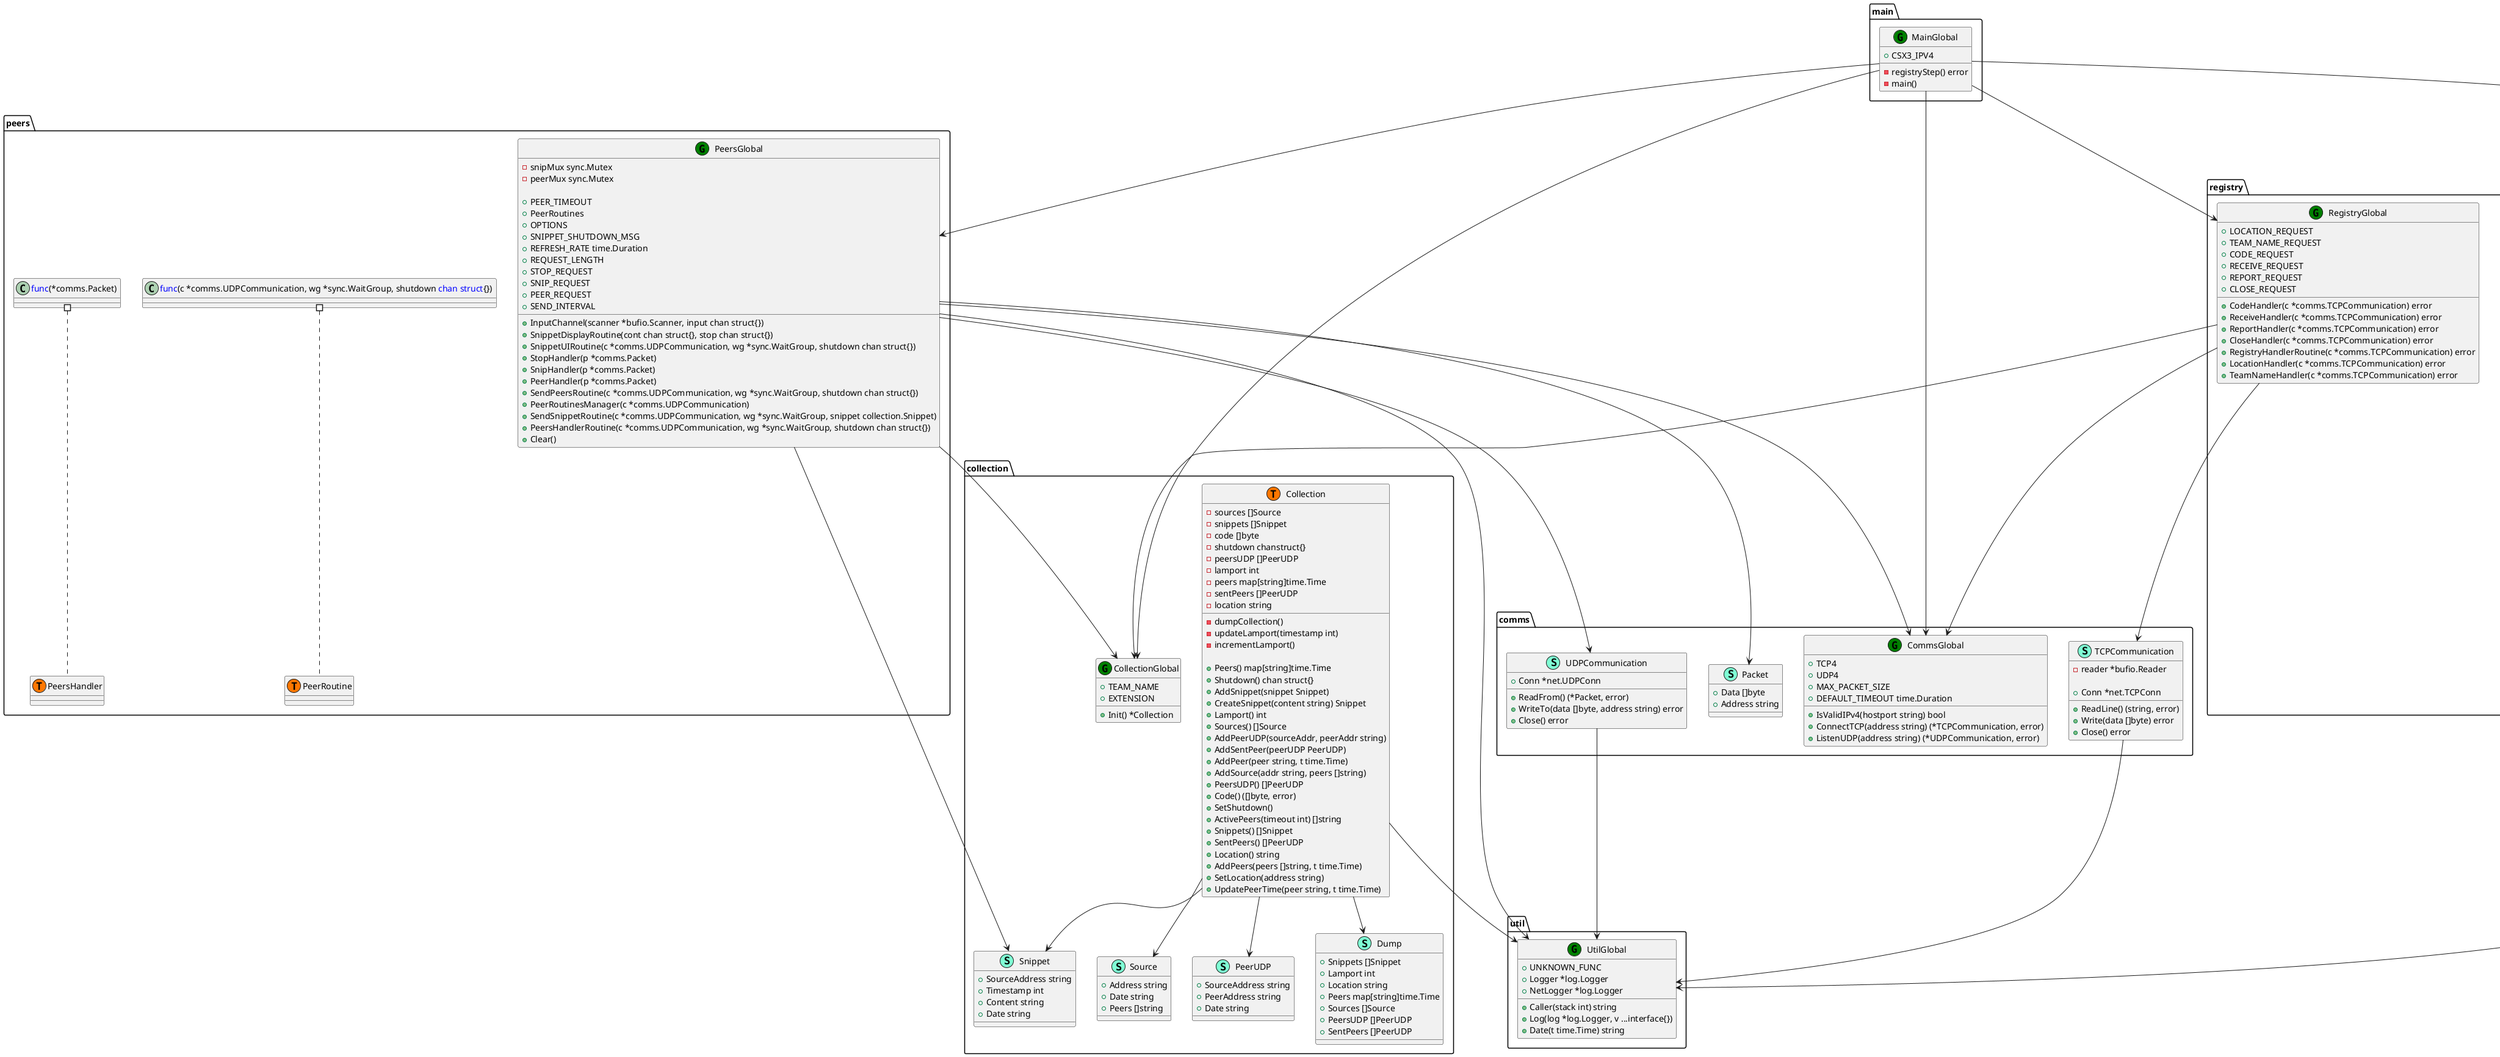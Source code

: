 @startuml
namespace peers {
	class peers.PeerRoutine << (T, #FF7700) >> {
	}
	class "<font color=blue>func</font>(c *comms.UDPCommunication, wg *sync.WaitGroup, shutdown <font color=blue>chan</font> <font color=blue>struct</font>{}) " as peers.funcccommsUDPCommunicationwgsyncWaitGroupshutdownchanstruct {
	}
	"peers.funcccommsUDPCommunicationwgsyncWaitGroupshutdownchanstruct" #.. "PeerRoutine"
	class peers.PeersGlobal << (G,Green) >> {
		- snipMux sync.Mutex
		- peerMux sync.Mutex
	
		+ PEER_TIMEOUT 
		+ PeerRoutines 
		+ OPTIONS 
		+ SNIPPET_SHUTDOWN_MSG 
		+ REFRESH_RATE time.Duration
		+ REQUEST_LENGTH 
		+ STOP_REQUEST 
		+ SNIP_REQUEST 
		+ PEER_REQUEST 
		+ SEND_INTERVAL 
	
		+ InputChannel(scanner *bufio.Scanner, input chan struct{})
		+ SnippetDisplayRoutine(cont chan struct{}, stop chan struct{})
		+ SnippetUIRoutine(c *comms.UDPCommunication, wg *sync.WaitGroup, shutdown chan struct{})
		+ StopHandler(p *comms.Packet)
		+ SnipHandler(p *comms.Packet)
		+ PeerHandler(p *comms.Packet)
		+ SendPeersRoutine(c *comms.UDPCommunication, wg *sync.WaitGroup, shutdown chan struct{})
		+ PeerRoutinesManager(c *comms.UDPCommunication)
		+ SendSnippetRoutine(c *comms.UDPCommunication, wg *sync.WaitGroup, snippet collection.Snippet)
		+ PeersHandlerRoutine(c *comms.UDPCommunication, wg *sync.WaitGroup, shutdown chan struct{})
		+ Clear()
	}
	class peers.PeersHandler << (T, #FF7700) >> {
	}
	class "<font color=blue>func</font>(*comms.Packet) " as peers.funccommsPacket {
	}
	"peers.funccommsPacket" #.. "PeersHandler"
	
}

namespace registry {
	class registry.RegistryRequestHandler << (T, #FF7700) >> {
	}
	class "<font color=blue>func</font>(*comms.TCPCommunication) error " as registry.funccommsTCPCommunicationerror {
	}
	"registry.funccommsTCPCommunicationerror" #.. "RegistryRequestHandler"
	class registry.RegistryGlobal << (G,Green) >> {
		+ LOCATION_REQUEST 
		+ TEAM_NAME_REQUEST 
		+ CODE_REQUEST 
		+ RECEIVE_REQUEST 
		+ REPORT_REQUEST 
		+ CLOSE_REQUEST 
	
		+ CodeHandler(c *comms.TCPCommunication) error
		+ ReceiveHandler(c *comms.TCPCommunication) error
		+ ReportHandler(c *comms.TCPCommunication) error
		+ CloseHandler(c *comms.TCPCommunication) error
		+ RegistryHandlerRoutine(c *comms.TCPCommunication) error
		+ LocationHandler(c *comms.TCPCommunication) error
		+ TeamNameHandler(c *comms.TCPCommunication) error
	}
	
}

namespace collection {
	class collection.Collection << (T, #FF7700) >> {
		- sources []Source
		- snippets []Snippet
		- code []byte
		- shutdown chanstruct{}
		- peersUDP []PeerUDP
		- lamport int
		- peers map[string]time.Time
		- sentPeers []PeerUDP
		- location string
	
	
		- dumpCollection()
		- updateLamport(timestamp int)
		- incrementLamport()
	
		+ Peers() map[string]time.Time
		+ Shutdown() chan struct{}
		+ AddSnippet(snippet Snippet)
		+ CreateSnippet(content string) Snippet
		+ Lamport() int
		+ Sources() []Source
		+ AddPeerUDP(sourceAddr, peerAddr string)
		+ AddSentPeer(peerUDP PeerUDP)
		+ AddPeer(peer string, t time.Time)
		+ AddSource(addr string, peers []string)
		+ PeersUDP() []PeerUDP
		+ Code() ([]byte, error)
		+ SetShutdown()
		+ ActivePeers(timeout int) []string
		+ Snippets() []Snippet
		+ SentPeers() []PeerUDP
		+ Location() string
		+ AddPeers(peers []string, t time.Time)
		+ SetLocation(address string)
		+ UpdatePeerTime(peer string, t time.Time)
	}
	class collection.CollectionGlobal << (G,Green) >> {
		+ TEAM_NAME 
		+ EXTENSION 
	
		+ Init() *Collection
	}
	class collection.Dump << (S,Aquamarine) >> {
		+ Snippets []Snippet
		+ Lamport int
		+ Location string
		+ Peers map[string]time.Time
		+ Sources []Source
		+ PeersUDP []PeerUDP
		+ SentPeers []PeerUDP
	}
	class collection.Snippet << (S,Aquamarine) >> {
		+ SourceAddress string
		+ Timestamp int
		+ Content string
		+ Date string
	}
	class collection.Source << (S,Aquamarine) >> {
		+ Address string
		+ Date string
		+ Peers []string
	}
	class collection.PeerUDP << (S,Aquamarine) >> {
		+ SourceAddress string
		+ PeerAddress string
		+ Date string
	}
	
}

namespace comms {
	class comms.TCPCommunication << (S,Aquamarine) >> {
		- reader *bufio.Reader
	
		+ Conn *net.TCPConn
	
		+ ReadLine() (string, error)
		+ Write(data []byte) error
		+ Close() error
	}
	class comms.CommsGlobal << (G,Green) >> {
		+ TCP4 
		+ UDP4 
		+ MAX_PACKET_SIZE 
		+ DEFAULT_TIMEOUT time.Duration
	
		+ IsValidIPv4(hostport string) bool
		+ ConnectTCP(address string) (*TCPCommunication, error)
		+ ListenUDP(address string) (*UDPCommunication, error)
	}
	class comms.Packet << (S,Aquamarine) >> {
		+ Data []byte
		+ Address string
	}
	class comms.UDPCommunication << (S,Aquamarine) >> {
		+ Conn *net.UDPConn
	
		+ ReadFrom() (*Packet, error)
		+ WriteTo(data []byte, address string) error
		+ Close() error
	}
	
}

namespace main {
	class main.MainGlobal << (G,Green) >> {
		+ CSX3_IPV4 
	
		- registryStep() error
		- main()
	}
	
}

namespace util {
	class util.UtilGlobal << (G,Green) >> {
		+ UNKNOWN_FUNC 
		+ Logger *log.Logger
		+ NetLogger *log.Logger
	
		+ Caller(stack int) string
		+ Log(log *log.Logger, v ...interface{})
		+ Date(t time.Time) string
	}
	
}
main.MainGlobal --> collection.CollectionGlobal
collection.Collection --> collection.Dump
collection.Collection --> collection.Source
peers.PeersGlobal --> util.UtilGlobal
peers.PeersGlobal --> comms.UDPCommunication
registry.RegistryGlobal --> collection.CollectionGlobal
main.MainGlobal --> registry.RegistryGlobal
collection.Collection --> collection.PeerUDP
comms.UDPCommunication --> util.UtilGlobal
comms.TCPCommunication --> util.UtilGlobal
peers.PeersGlobal --> comms.CommsGlobal
peers.PeersGlobal --> collection.CollectionGlobal
main.MainGlobal --> util.UtilGlobal
registry.RegistryGlobal --> comms.CommsGlobal
registry.RegistryGlobal --> comms.TCPCommunication
main.MainGlobal --> comms.CommsGlobal
main.MainGlobal --> peers.PeersGlobal
collection.Collection --> util.UtilGlobal
collection.Collection --> collection.Snippet
peers.PeersGlobal --> comms.Packet
peers.PeersGlobal --> collection.Snippet
@enduml
